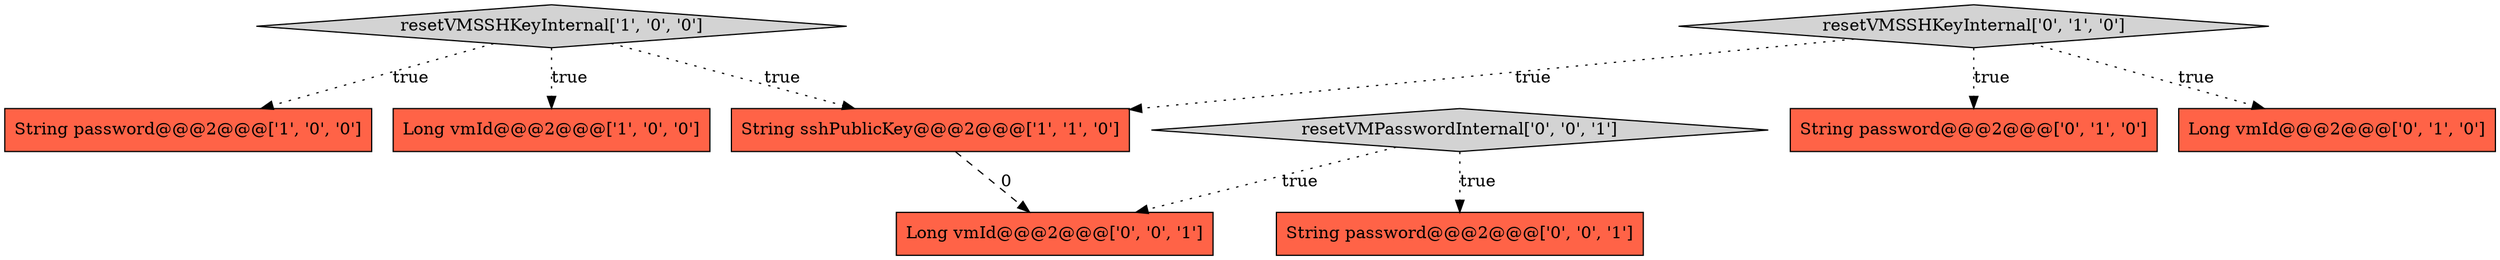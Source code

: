 digraph {
2 [style = filled, label = "String sshPublicKey@@@2@@@['1', '1', '0']", fillcolor = tomato, shape = box image = "AAA0AAABBB1BBB"];
3 [style = filled, label = "resetVMSSHKeyInternal['1', '0', '0']", fillcolor = lightgray, shape = diamond image = "AAA0AAABBB1BBB"];
5 [style = filled, label = "String password@@@2@@@['0', '1', '0']", fillcolor = tomato, shape = box image = "AAA0AAABBB2BBB"];
9 [style = filled, label = "Long vmId@@@2@@@['0', '0', '1']", fillcolor = tomato, shape = box image = "AAA0AAABBB3BBB"];
1 [style = filled, label = "String password@@@2@@@['1', '0', '0']", fillcolor = tomato, shape = box image = "AAA0AAABBB1BBB"];
8 [style = filled, label = "String password@@@2@@@['0', '0', '1']", fillcolor = tomato, shape = box image = "AAA0AAABBB3BBB"];
4 [style = filled, label = "Long vmId@@@2@@@['0', '1', '0']", fillcolor = tomato, shape = box image = "AAA0AAABBB2BBB"];
7 [style = filled, label = "resetVMPasswordInternal['0', '0', '1']", fillcolor = lightgray, shape = diamond image = "AAA0AAABBB3BBB"];
0 [style = filled, label = "Long vmId@@@2@@@['1', '0', '0']", fillcolor = tomato, shape = box image = "AAA0AAABBB1BBB"];
6 [style = filled, label = "resetVMSSHKeyInternal['0', '1', '0']", fillcolor = lightgray, shape = diamond image = "AAA0AAABBB2BBB"];
6->5 [style = dotted, label="true"];
6->4 [style = dotted, label="true"];
2->9 [style = dashed, label="0"];
6->2 [style = dotted, label="true"];
7->8 [style = dotted, label="true"];
3->2 [style = dotted, label="true"];
7->9 [style = dotted, label="true"];
3->1 [style = dotted, label="true"];
3->0 [style = dotted, label="true"];
}
